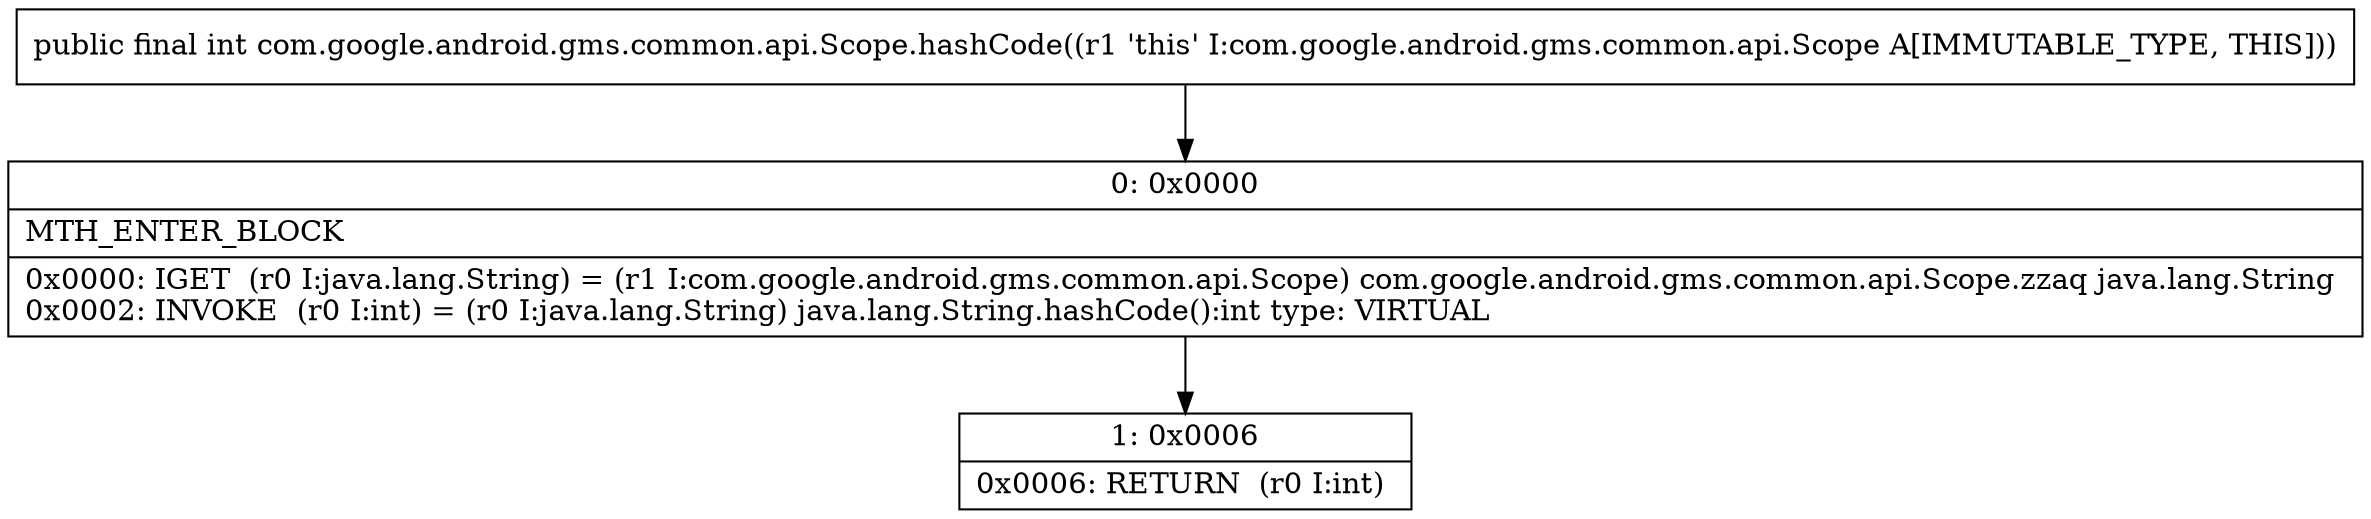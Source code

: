 digraph "CFG forcom.google.android.gms.common.api.Scope.hashCode()I" {
Node_0 [shape=record,label="{0\:\ 0x0000|MTH_ENTER_BLOCK\l|0x0000: IGET  (r0 I:java.lang.String) = (r1 I:com.google.android.gms.common.api.Scope) com.google.android.gms.common.api.Scope.zzaq java.lang.String \l0x0002: INVOKE  (r0 I:int) = (r0 I:java.lang.String) java.lang.String.hashCode():int type: VIRTUAL \l}"];
Node_1 [shape=record,label="{1\:\ 0x0006|0x0006: RETURN  (r0 I:int) \l}"];
MethodNode[shape=record,label="{public final int com.google.android.gms.common.api.Scope.hashCode((r1 'this' I:com.google.android.gms.common.api.Scope A[IMMUTABLE_TYPE, THIS])) }"];
MethodNode -> Node_0;
Node_0 -> Node_1;
}

